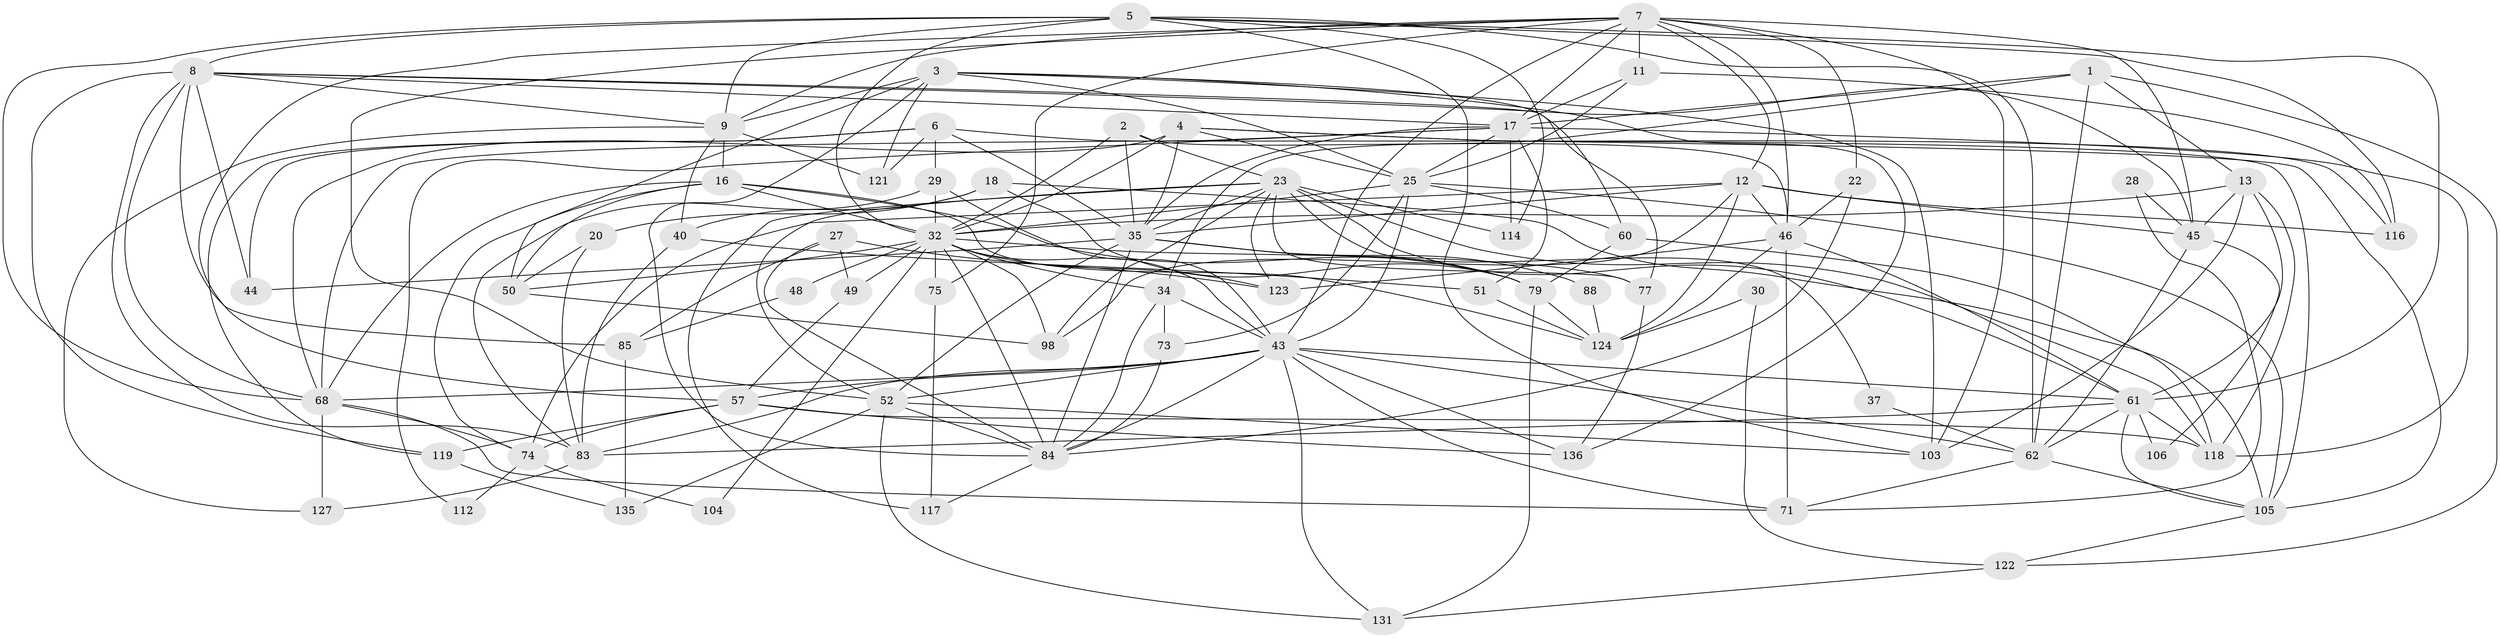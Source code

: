 // original degree distribution, {4: 0.2727272727272727, 2: 0.11888111888111888, 5: 0.17482517482517482, 6: 0.07692307692307693, 3: 0.2937062937062937, 8: 0.013986013986013986, 7: 0.04895104895104895}
// Generated by graph-tools (version 1.1) at 2025/14/03/09/25 04:14:53]
// undirected, 71 vertices, 201 edges
graph export_dot {
graph [start="1"]
  node [color=gray90,style=filled];
  1 [super="+66"];
  2 [super="+10"];
  3 [super="+128+64"];
  4 [super="+130"];
  5 [super="+76+47"];
  6 [super="+36"];
  7 [super="+15+41"];
  8 [super="+14"];
  9 [super="+90+26"];
  11;
  12 [super="+38+102"];
  13 [super="+132+120"];
  16 [super="+31+19"];
  17 [super="+42+39"];
  18;
  20;
  22;
  23 [super="+96+137+86"];
  25 [super="+81"];
  27 [super="+54"];
  28;
  29 [super="+63"];
  30;
  32 [super="+92+33+107+72+67+78"];
  34 [super="+110"];
  35 [super="+70+126"];
  37;
  40;
  43 [super="+65+53"];
  44;
  45 [super="+95"];
  46 [super="+108"];
  48;
  49;
  50 [super="+59"];
  51;
  52 [super="+91"];
  57 [super="+125"];
  60 [super="+142"];
  61 [super="+140"];
  62 [super="+80+139"];
  68 [super="+134"];
  71 [super="+97"];
  73;
  74 [super="+138"];
  75;
  77;
  79 [super="+93"];
  83;
  84 [super="+99"];
  85;
  88;
  98;
  103 [super="+133"];
  104;
  105 [super="+115+143"];
  106;
  112;
  114;
  116;
  117;
  118;
  119;
  121;
  122;
  123;
  124;
  127;
  131;
  135;
  136;
  1 -- 122;
  1 -- 62;
  1 -- 34;
  1 -- 13;
  1 -- 17;
  2 -- 32;
  2 -- 23;
  2 -- 35;
  2 -- 46;
  3 -- 136;
  3 -- 25;
  3 -- 50;
  3 -- 84;
  3 -- 9;
  3 -- 121;
  3 -- 103;
  3 -- 60;
  4 -- 116;
  4 -- 68 [weight=2];
  4 -- 25;
  4 -- 32;
  4 -- 35;
  4 -- 105;
  5 -- 32 [weight=2];
  5 -- 9;
  5 -- 114;
  5 -- 68;
  5 -- 103;
  5 -- 116;
  5 -- 8;
  5 -- 61;
  5 -- 62;
  6 -- 29 [weight=2];
  6 -- 119;
  6 -- 121;
  6 -- 44;
  6 -- 105;
  6 -- 35;
  7 -- 52;
  7 -- 103 [weight=2];
  7 -- 57;
  7 -- 9;
  7 -- 11;
  7 -- 12;
  7 -- 43;
  7 -- 75;
  7 -- 45;
  7 -- 22;
  7 -- 46;
  7 -- 17;
  8 -- 83;
  8 -- 77;
  8 -- 68;
  8 -- 9;
  8 -- 44;
  8 -- 45;
  8 -- 17;
  8 -- 85;
  8 -- 119;
  9 -- 121;
  9 -- 40;
  9 -- 127;
  9 -- 16;
  11 -- 116;
  11 -- 25;
  11 -- 17;
  12 -- 124;
  12 -- 98;
  12 -- 116;
  12 -- 45;
  12 -- 74;
  12 -- 35;
  12 -- 46;
  13 -- 118;
  13 -- 32 [weight=3];
  13 -- 45;
  13 -- 103;
  13 -- 61;
  16 -- 74;
  16 -- 124;
  16 -- 79;
  16 -- 32;
  16 -- 50;
  16 -- 68;
  17 -- 35;
  17 -- 112;
  17 -- 118;
  17 -- 25;
  17 -- 114;
  17 -- 51;
  17 -- 68;
  18 -- 40;
  18 -- 20;
  18 -- 79;
  18 -- 105;
  20 -- 83;
  20 -- 50;
  22 -- 84;
  22 -- 46;
  23 -- 118;
  23 -- 77;
  23 -- 35;
  23 -- 114;
  23 -- 117;
  23 -- 123;
  23 -- 98;
  23 -- 37;
  23 -- 52;
  23 -- 61;
  25 -- 32 [weight=2];
  25 -- 105;
  25 -- 73;
  25 -- 43;
  25 -- 60;
  27 -- 123;
  27 -- 49;
  27 -- 84;
  27 -- 85;
  28 -- 71;
  28 -- 45;
  29 -- 83;
  29 -- 32;
  29 -- 43;
  30 -- 124;
  30 -- 122;
  32 -- 48;
  32 -- 75;
  32 -- 84;
  32 -- 49;
  32 -- 34 [weight=2];
  32 -- 77;
  32 -- 98;
  32 -- 104;
  32 -- 123;
  32 -- 50;
  32 -- 43;
  34 -- 84;
  34 -- 73;
  34 -- 43;
  35 -- 88;
  35 -- 44;
  35 -- 79;
  35 -- 52;
  35 -- 84;
  37 -- 62;
  40 -- 83;
  40 -- 51;
  43 -- 131;
  43 -- 136 [weight=2];
  43 -- 83;
  43 -- 52;
  43 -- 84;
  43 -- 57;
  43 -- 71;
  43 -- 61;
  43 -- 68;
  43 -- 62;
  45 -- 106;
  45 -- 62;
  46 -- 61;
  46 -- 124;
  46 -- 71;
  46 -- 123;
  48 -- 85;
  49 -- 57;
  50 -- 98;
  51 -- 124;
  52 -- 131;
  52 -- 103;
  52 -- 84;
  52 -- 135;
  57 -- 136;
  57 -- 119;
  57 -- 74;
  57 -- 118;
  60 -- 79;
  60 -- 118;
  61 -- 118;
  61 -- 106;
  61 -- 105;
  61 -- 83;
  61 -- 62;
  62 -- 105;
  62 -- 71;
  68 -- 127;
  68 -- 71;
  68 -- 74;
  73 -- 84;
  74 -- 112;
  74 -- 104;
  75 -- 117;
  77 -- 136;
  79 -- 124;
  79 -- 131;
  83 -- 127;
  84 -- 117;
  85 -- 135;
  88 -- 124;
  105 -- 122;
  119 -- 135;
  122 -- 131;
}
